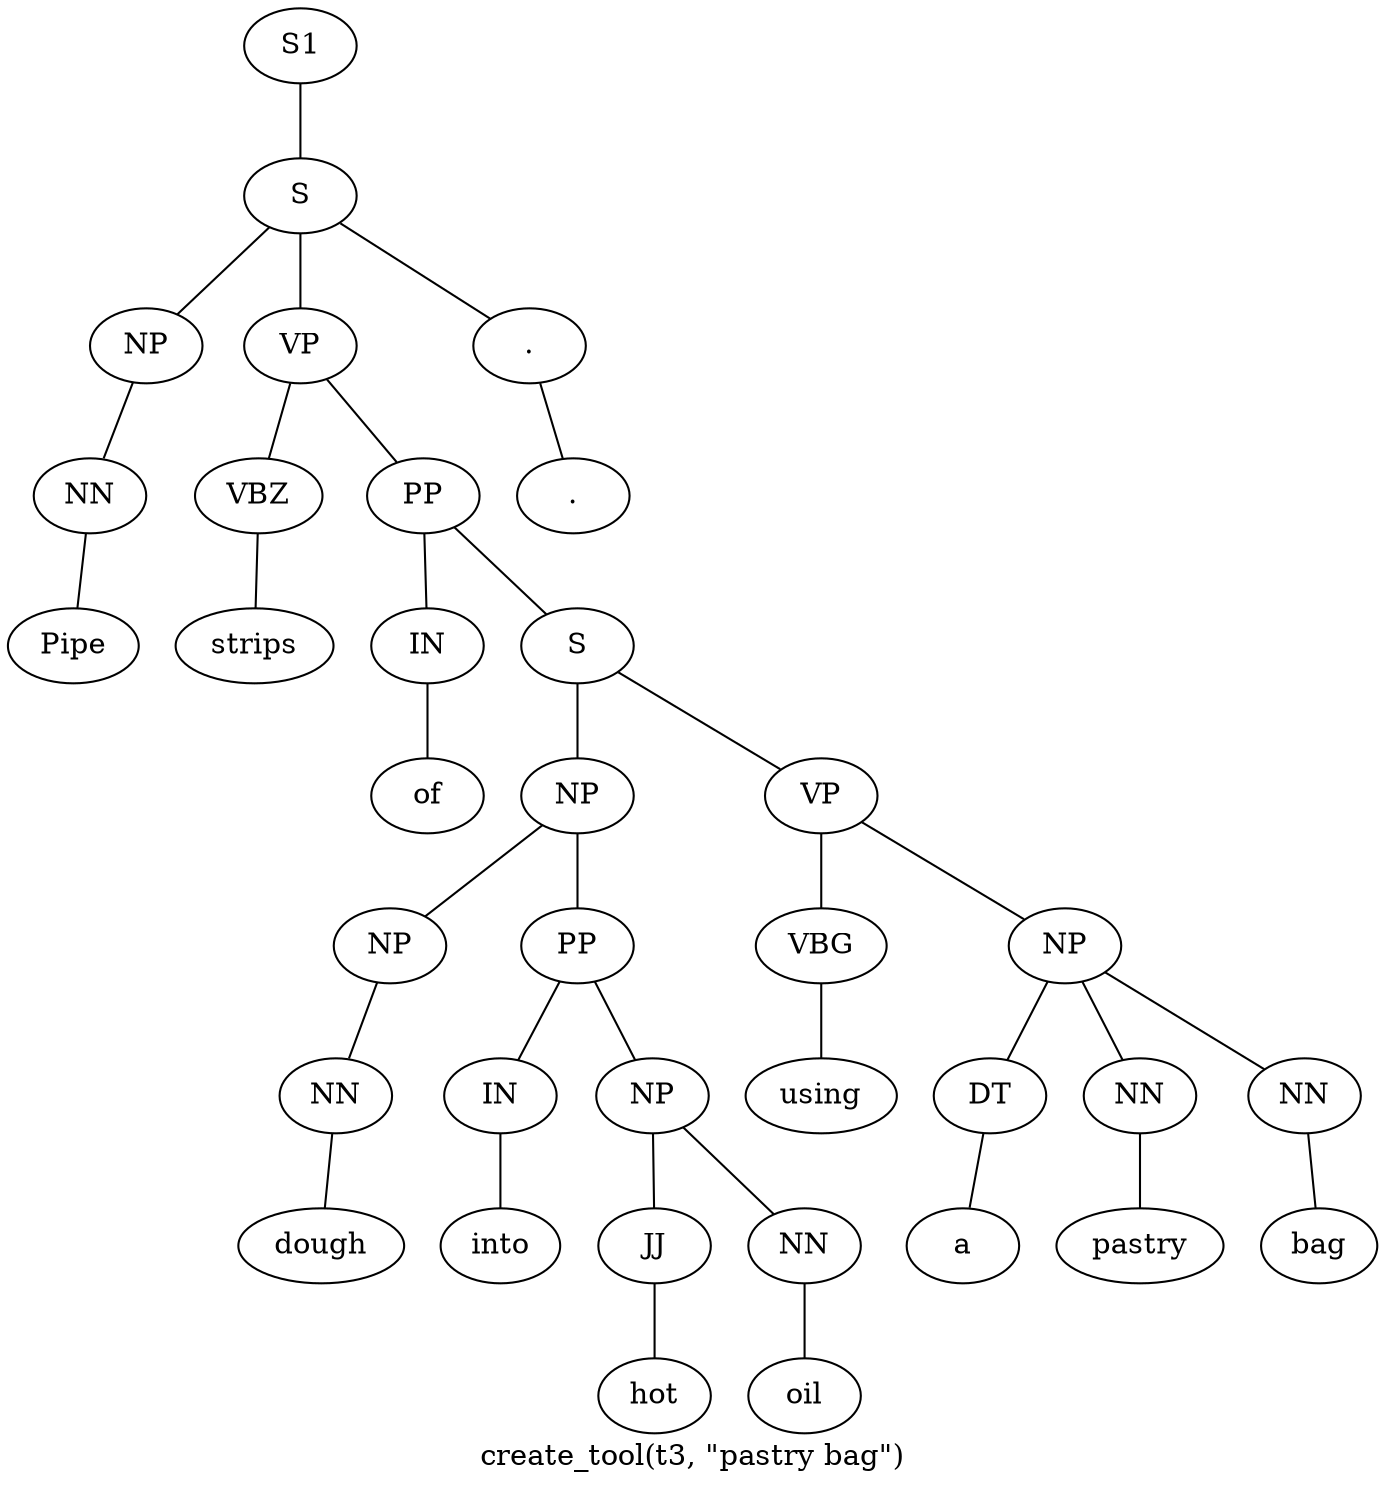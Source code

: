 graph SyntaxGraph {
	label = "create_tool(t3, \"pastry bag\")";
	Node0 [label="S1"];
	Node1 [label="S"];
	Node2 [label="NP"];
	Node3 [label="NN"];
	Node4 [label="Pipe"];
	Node5 [label="VP"];
	Node6 [label="VBZ"];
	Node7 [label="strips"];
	Node8 [label="PP"];
	Node9 [label="IN"];
	Node10 [label="of"];
	Node11 [label="S"];
	Node12 [label="NP"];
	Node13 [label="NP"];
	Node14 [label="NN"];
	Node15 [label="dough"];
	Node16 [label="PP"];
	Node17 [label="IN"];
	Node18 [label="into"];
	Node19 [label="NP"];
	Node20 [label="JJ"];
	Node21 [label="hot"];
	Node22 [label="NN"];
	Node23 [label="oil"];
	Node24 [label="VP"];
	Node25 [label="VBG"];
	Node26 [label="using"];
	Node27 [label="NP"];
	Node28 [label="DT"];
	Node29 [label="a"];
	Node30 [label="NN"];
	Node31 [label="pastry"];
	Node32 [label="NN"];
	Node33 [label="bag"];
	Node34 [label="."];
	Node35 [label="."];

	Node0 -- Node1;
	Node1 -- Node2;
	Node1 -- Node5;
	Node1 -- Node34;
	Node2 -- Node3;
	Node3 -- Node4;
	Node5 -- Node6;
	Node5 -- Node8;
	Node6 -- Node7;
	Node8 -- Node9;
	Node8 -- Node11;
	Node9 -- Node10;
	Node11 -- Node12;
	Node11 -- Node24;
	Node12 -- Node13;
	Node12 -- Node16;
	Node13 -- Node14;
	Node14 -- Node15;
	Node16 -- Node17;
	Node16 -- Node19;
	Node17 -- Node18;
	Node19 -- Node20;
	Node19 -- Node22;
	Node20 -- Node21;
	Node22 -- Node23;
	Node24 -- Node25;
	Node24 -- Node27;
	Node25 -- Node26;
	Node27 -- Node28;
	Node27 -- Node30;
	Node27 -- Node32;
	Node28 -- Node29;
	Node30 -- Node31;
	Node32 -- Node33;
	Node34 -- Node35;
}